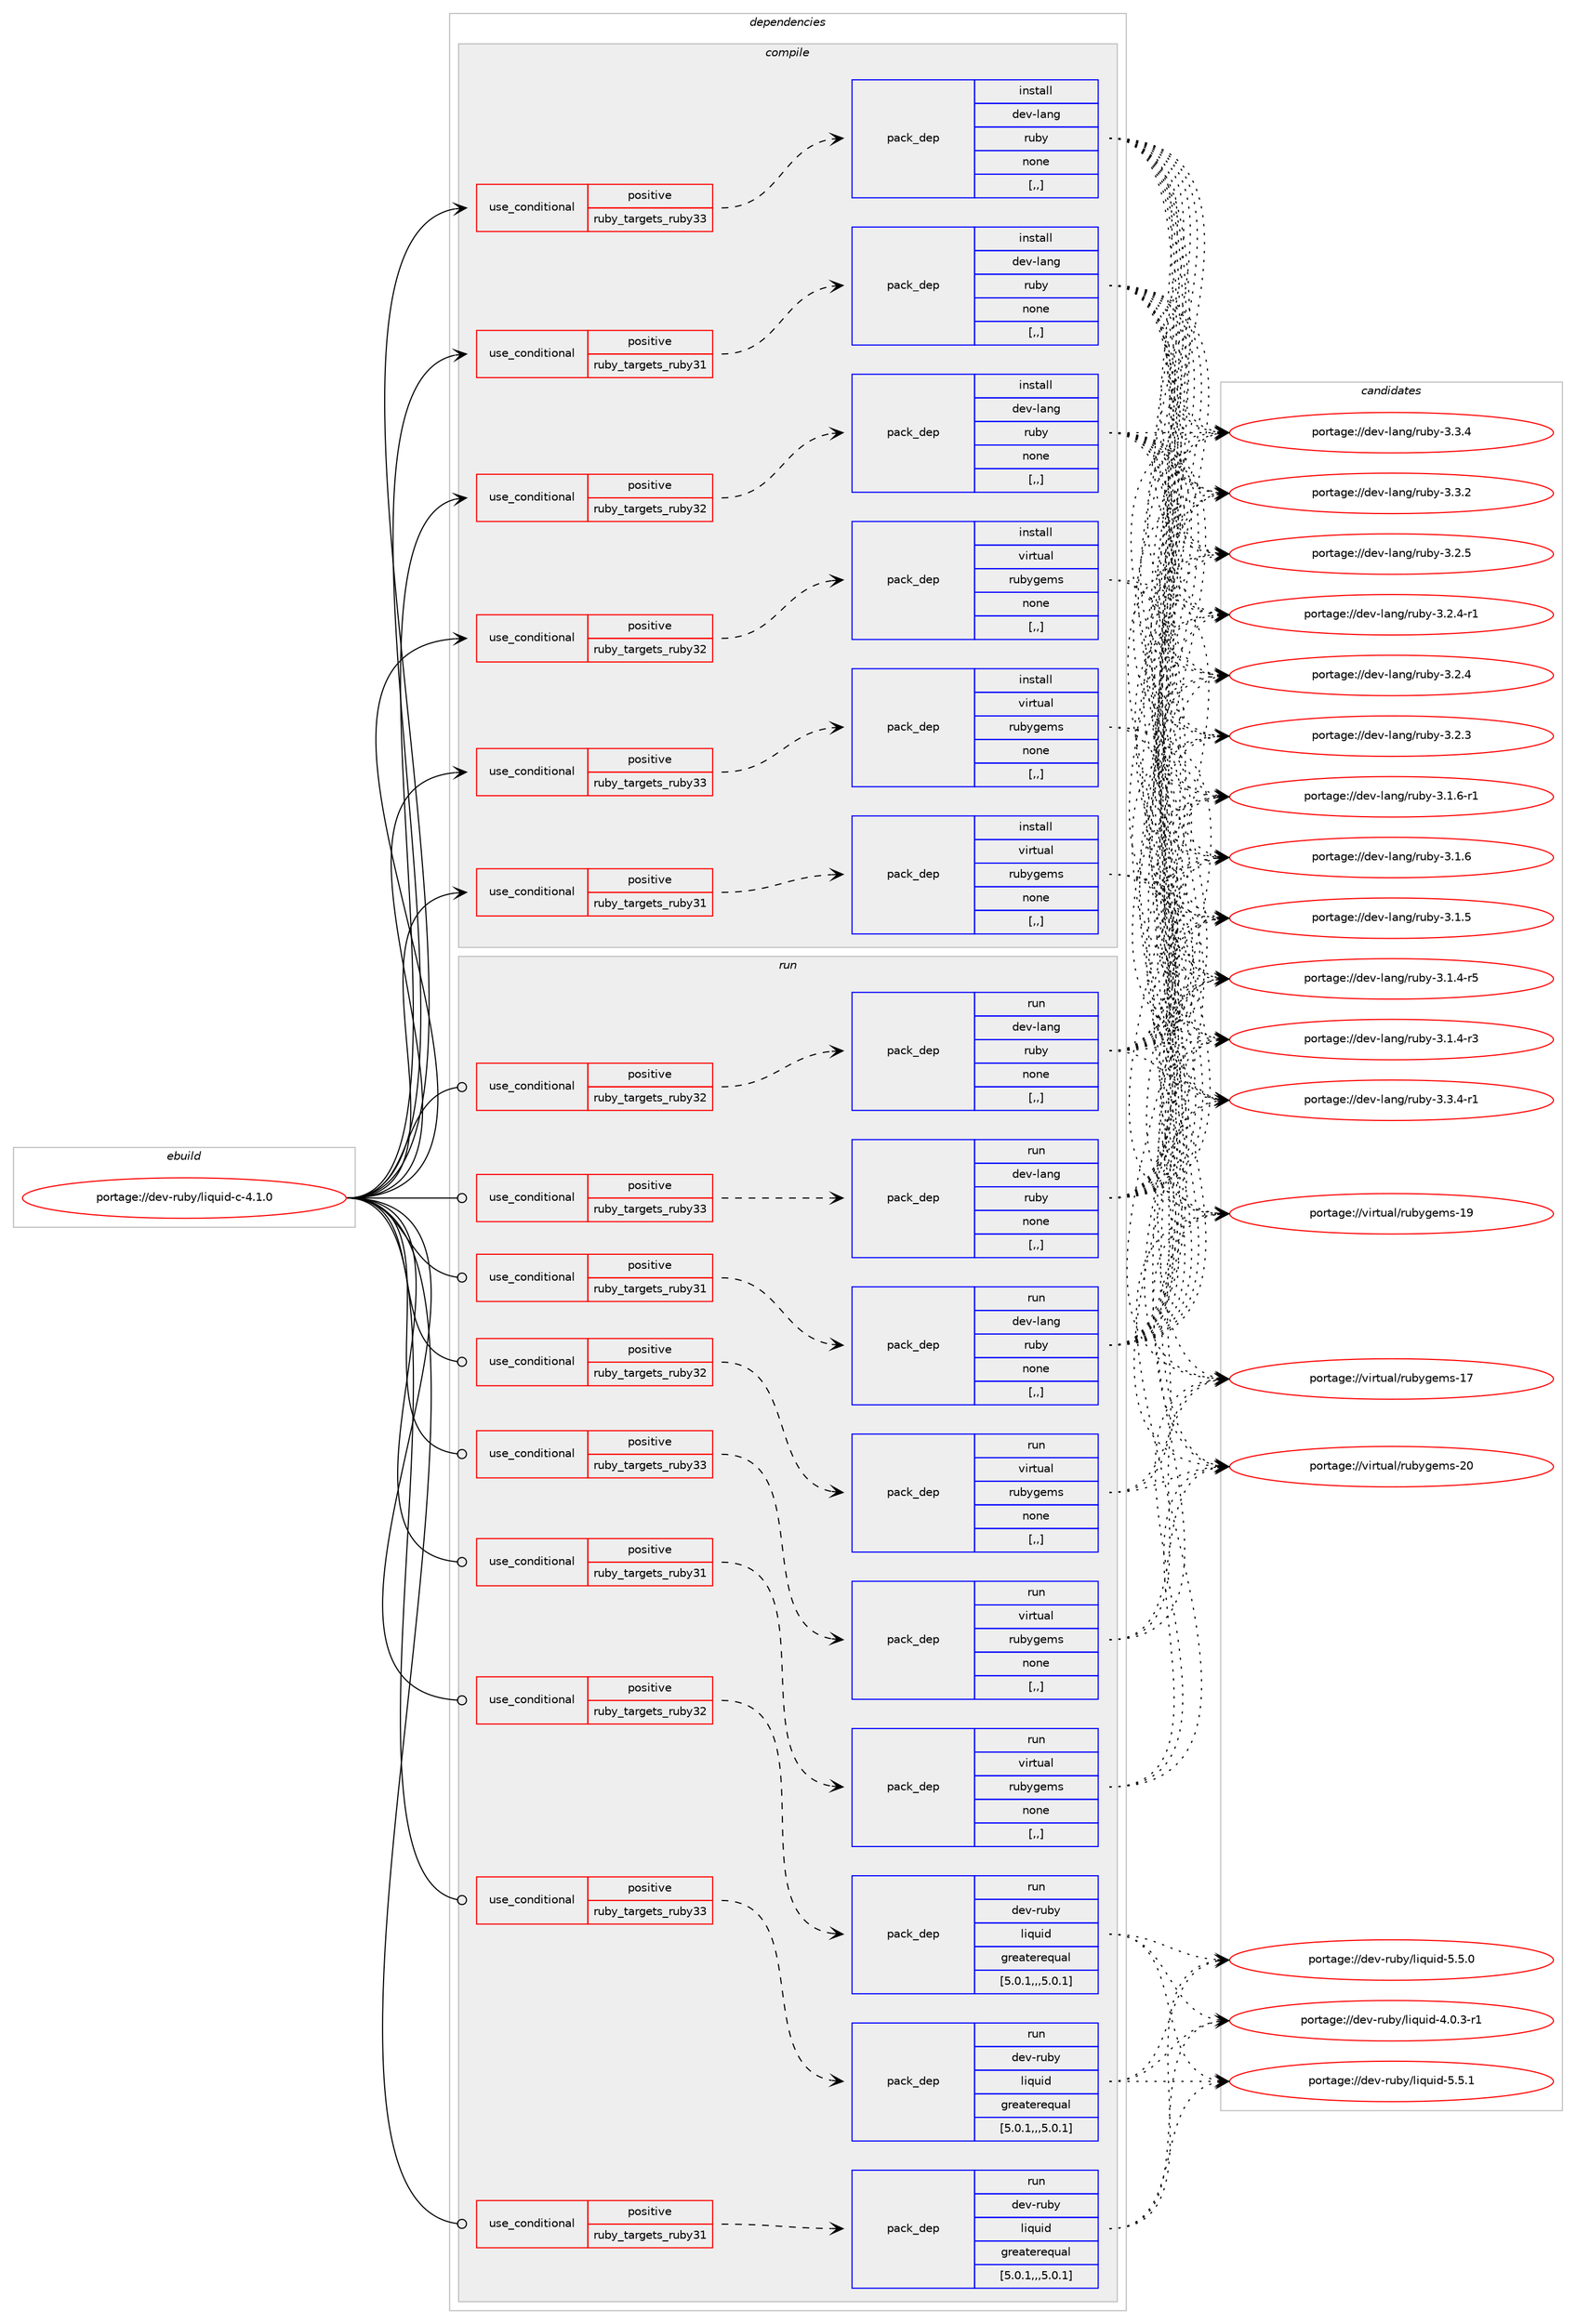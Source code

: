 digraph prolog {

# *************
# Graph options
# *************

newrank=true;
concentrate=true;
compound=true;
graph [rankdir=LR,fontname=Helvetica,fontsize=10,ranksep=1.5];#, ranksep=2.5, nodesep=0.2];
edge  [arrowhead=vee];
node  [fontname=Helvetica,fontsize=10];

# **********
# The ebuild
# **********

subgraph cluster_leftcol {
color=gray;
label=<<i>ebuild</i>>;
id [label="portage://dev-ruby/liquid-c-4.1.0", color=red, width=4, href="../dev-ruby/liquid-c-4.1.0.svg"];
}

# ****************
# The dependencies
# ****************

subgraph cluster_midcol {
color=gray;
label=<<i>dependencies</i>>;
subgraph cluster_compile {
fillcolor="#eeeeee";
style=filled;
label=<<i>compile</i>>;
subgraph cond49993 {
dependency188681 [label=<<TABLE BORDER="0" CELLBORDER="1" CELLSPACING="0" CELLPADDING="4"><TR><TD ROWSPAN="3" CELLPADDING="10">use_conditional</TD></TR><TR><TD>positive</TD></TR><TR><TD>ruby_targets_ruby31</TD></TR></TABLE>>, shape=none, color=red];
subgraph pack137349 {
dependency188682 [label=<<TABLE BORDER="0" CELLBORDER="1" CELLSPACING="0" CELLPADDING="4" WIDTH="220"><TR><TD ROWSPAN="6" CELLPADDING="30">pack_dep</TD></TR><TR><TD WIDTH="110">install</TD></TR><TR><TD>dev-lang</TD></TR><TR><TD>ruby</TD></TR><TR><TD>none</TD></TR><TR><TD>[,,]</TD></TR></TABLE>>, shape=none, color=blue];
}
dependency188681:e -> dependency188682:w [weight=20,style="dashed",arrowhead="vee"];
}
id:e -> dependency188681:w [weight=20,style="solid",arrowhead="vee"];
subgraph cond49994 {
dependency188683 [label=<<TABLE BORDER="0" CELLBORDER="1" CELLSPACING="0" CELLPADDING="4"><TR><TD ROWSPAN="3" CELLPADDING="10">use_conditional</TD></TR><TR><TD>positive</TD></TR><TR><TD>ruby_targets_ruby31</TD></TR></TABLE>>, shape=none, color=red];
subgraph pack137350 {
dependency188684 [label=<<TABLE BORDER="0" CELLBORDER="1" CELLSPACING="0" CELLPADDING="4" WIDTH="220"><TR><TD ROWSPAN="6" CELLPADDING="30">pack_dep</TD></TR><TR><TD WIDTH="110">install</TD></TR><TR><TD>virtual</TD></TR><TR><TD>rubygems</TD></TR><TR><TD>none</TD></TR><TR><TD>[,,]</TD></TR></TABLE>>, shape=none, color=blue];
}
dependency188683:e -> dependency188684:w [weight=20,style="dashed",arrowhead="vee"];
}
id:e -> dependency188683:w [weight=20,style="solid",arrowhead="vee"];
subgraph cond49995 {
dependency188685 [label=<<TABLE BORDER="0" CELLBORDER="1" CELLSPACING="0" CELLPADDING="4"><TR><TD ROWSPAN="3" CELLPADDING="10">use_conditional</TD></TR><TR><TD>positive</TD></TR><TR><TD>ruby_targets_ruby32</TD></TR></TABLE>>, shape=none, color=red];
subgraph pack137351 {
dependency188686 [label=<<TABLE BORDER="0" CELLBORDER="1" CELLSPACING="0" CELLPADDING="4" WIDTH="220"><TR><TD ROWSPAN="6" CELLPADDING="30">pack_dep</TD></TR><TR><TD WIDTH="110">install</TD></TR><TR><TD>dev-lang</TD></TR><TR><TD>ruby</TD></TR><TR><TD>none</TD></TR><TR><TD>[,,]</TD></TR></TABLE>>, shape=none, color=blue];
}
dependency188685:e -> dependency188686:w [weight=20,style="dashed",arrowhead="vee"];
}
id:e -> dependency188685:w [weight=20,style="solid",arrowhead="vee"];
subgraph cond49996 {
dependency188687 [label=<<TABLE BORDER="0" CELLBORDER="1" CELLSPACING="0" CELLPADDING="4"><TR><TD ROWSPAN="3" CELLPADDING="10">use_conditional</TD></TR><TR><TD>positive</TD></TR><TR><TD>ruby_targets_ruby32</TD></TR></TABLE>>, shape=none, color=red];
subgraph pack137352 {
dependency188688 [label=<<TABLE BORDER="0" CELLBORDER="1" CELLSPACING="0" CELLPADDING="4" WIDTH="220"><TR><TD ROWSPAN="6" CELLPADDING="30">pack_dep</TD></TR><TR><TD WIDTH="110">install</TD></TR><TR><TD>virtual</TD></TR><TR><TD>rubygems</TD></TR><TR><TD>none</TD></TR><TR><TD>[,,]</TD></TR></TABLE>>, shape=none, color=blue];
}
dependency188687:e -> dependency188688:w [weight=20,style="dashed",arrowhead="vee"];
}
id:e -> dependency188687:w [weight=20,style="solid",arrowhead="vee"];
subgraph cond49997 {
dependency188689 [label=<<TABLE BORDER="0" CELLBORDER="1" CELLSPACING="0" CELLPADDING="4"><TR><TD ROWSPAN="3" CELLPADDING="10">use_conditional</TD></TR><TR><TD>positive</TD></TR><TR><TD>ruby_targets_ruby33</TD></TR></TABLE>>, shape=none, color=red];
subgraph pack137353 {
dependency188690 [label=<<TABLE BORDER="0" CELLBORDER="1" CELLSPACING="0" CELLPADDING="4" WIDTH="220"><TR><TD ROWSPAN="6" CELLPADDING="30">pack_dep</TD></TR><TR><TD WIDTH="110">install</TD></TR><TR><TD>dev-lang</TD></TR><TR><TD>ruby</TD></TR><TR><TD>none</TD></TR><TR><TD>[,,]</TD></TR></TABLE>>, shape=none, color=blue];
}
dependency188689:e -> dependency188690:w [weight=20,style="dashed",arrowhead="vee"];
}
id:e -> dependency188689:w [weight=20,style="solid",arrowhead="vee"];
subgraph cond49998 {
dependency188691 [label=<<TABLE BORDER="0" CELLBORDER="1" CELLSPACING="0" CELLPADDING="4"><TR><TD ROWSPAN="3" CELLPADDING="10">use_conditional</TD></TR><TR><TD>positive</TD></TR><TR><TD>ruby_targets_ruby33</TD></TR></TABLE>>, shape=none, color=red];
subgraph pack137354 {
dependency188692 [label=<<TABLE BORDER="0" CELLBORDER="1" CELLSPACING="0" CELLPADDING="4" WIDTH="220"><TR><TD ROWSPAN="6" CELLPADDING="30">pack_dep</TD></TR><TR><TD WIDTH="110">install</TD></TR><TR><TD>virtual</TD></TR><TR><TD>rubygems</TD></TR><TR><TD>none</TD></TR><TR><TD>[,,]</TD></TR></TABLE>>, shape=none, color=blue];
}
dependency188691:e -> dependency188692:w [weight=20,style="dashed",arrowhead="vee"];
}
id:e -> dependency188691:w [weight=20,style="solid",arrowhead="vee"];
}
subgraph cluster_compileandrun {
fillcolor="#eeeeee";
style=filled;
label=<<i>compile and run</i>>;
}
subgraph cluster_run {
fillcolor="#eeeeee";
style=filled;
label=<<i>run</i>>;
subgraph cond49999 {
dependency188693 [label=<<TABLE BORDER="0" CELLBORDER="1" CELLSPACING="0" CELLPADDING="4"><TR><TD ROWSPAN="3" CELLPADDING="10">use_conditional</TD></TR><TR><TD>positive</TD></TR><TR><TD>ruby_targets_ruby31</TD></TR></TABLE>>, shape=none, color=red];
subgraph pack137355 {
dependency188694 [label=<<TABLE BORDER="0" CELLBORDER="1" CELLSPACING="0" CELLPADDING="4" WIDTH="220"><TR><TD ROWSPAN="6" CELLPADDING="30">pack_dep</TD></TR><TR><TD WIDTH="110">run</TD></TR><TR><TD>dev-lang</TD></TR><TR><TD>ruby</TD></TR><TR><TD>none</TD></TR><TR><TD>[,,]</TD></TR></TABLE>>, shape=none, color=blue];
}
dependency188693:e -> dependency188694:w [weight=20,style="dashed",arrowhead="vee"];
}
id:e -> dependency188693:w [weight=20,style="solid",arrowhead="odot"];
subgraph cond50000 {
dependency188695 [label=<<TABLE BORDER="0" CELLBORDER="1" CELLSPACING="0" CELLPADDING="4"><TR><TD ROWSPAN="3" CELLPADDING="10">use_conditional</TD></TR><TR><TD>positive</TD></TR><TR><TD>ruby_targets_ruby31</TD></TR></TABLE>>, shape=none, color=red];
subgraph pack137356 {
dependency188696 [label=<<TABLE BORDER="0" CELLBORDER="1" CELLSPACING="0" CELLPADDING="4" WIDTH="220"><TR><TD ROWSPAN="6" CELLPADDING="30">pack_dep</TD></TR><TR><TD WIDTH="110">run</TD></TR><TR><TD>dev-ruby</TD></TR><TR><TD>liquid</TD></TR><TR><TD>greaterequal</TD></TR><TR><TD>[5.0.1,,,5.0.1]</TD></TR></TABLE>>, shape=none, color=blue];
}
dependency188695:e -> dependency188696:w [weight=20,style="dashed",arrowhead="vee"];
}
id:e -> dependency188695:w [weight=20,style="solid",arrowhead="odot"];
subgraph cond50001 {
dependency188697 [label=<<TABLE BORDER="0" CELLBORDER="1" CELLSPACING="0" CELLPADDING="4"><TR><TD ROWSPAN="3" CELLPADDING="10">use_conditional</TD></TR><TR><TD>positive</TD></TR><TR><TD>ruby_targets_ruby31</TD></TR></TABLE>>, shape=none, color=red];
subgraph pack137357 {
dependency188698 [label=<<TABLE BORDER="0" CELLBORDER="1" CELLSPACING="0" CELLPADDING="4" WIDTH="220"><TR><TD ROWSPAN="6" CELLPADDING="30">pack_dep</TD></TR><TR><TD WIDTH="110">run</TD></TR><TR><TD>virtual</TD></TR><TR><TD>rubygems</TD></TR><TR><TD>none</TD></TR><TR><TD>[,,]</TD></TR></TABLE>>, shape=none, color=blue];
}
dependency188697:e -> dependency188698:w [weight=20,style="dashed",arrowhead="vee"];
}
id:e -> dependency188697:w [weight=20,style="solid",arrowhead="odot"];
subgraph cond50002 {
dependency188699 [label=<<TABLE BORDER="0" CELLBORDER="1" CELLSPACING="0" CELLPADDING="4"><TR><TD ROWSPAN="3" CELLPADDING="10">use_conditional</TD></TR><TR><TD>positive</TD></TR><TR><TD>ruby_targets_ruby32</TD></TR></TABLE>>, shape=none, color=red];
subgraph pack137358 {
dependency188700 [label=<<TABLE BORDER="0" CELLBORDER="1" CELLSPACING="0" CELLPADDING="4" WIDTH="220"><TR><TD ROWSPAN="6" CELLPADDING="30">pack_dep</TD></TR><TR><TD WIDTH="110">run</TD></TR><TR><TD>dev-lang</TD></TR><TR><TD>ruby</TD></TR><TR><TD>none</TD></TR><TR><TD>[,,]</TD></TR></TABLE>>, shape=none, color=blue];
}
dependency188699:e -> dependency188700:w [weight=20,style="dashed",arrowhead="vee"];
}
id:e -> dependency188699:w [weight=20,style="solid",arrowhead="odot"];
subgraph cond50003 {
dependency188701 [label=<<TABLE BORDER="0" CELLBORDER="1" CELLSPACING="0" CELLPADDING="4"><TR><TD ROWSPAN="3" CELLPADDING="10">use_conditional</TD></TR><TR><TD>positive</TD></TR><TR><TD>ruby_targets_ruby32</TD></TR></TABLE>>, shape=none, color=red];
subgraph pack137359 {
dependency188702 [label=<<TABLE BORDER="0" CELLBORDER="1" CELLSPACING="0" CELLPADDING="4" WIDTH="220"><TR><TD ROWSPAN="6" CELLPADDING="30">pack_dep</TD></TR><TR><TD WIDTH="110">run</TD></TR><TR><TD>dev-ruby</TD></TR><TR><TD>liquid</TD></TR><TR><TD>greaterequal</TD></TR><TR><TD>[5.0.1,,,5.0.1]</TD></TR></TABLE>>, shape=none, color=blue];
}
dependency188701:e -> dependency188702:w [weight=20,style="dashed",arrowhead="vee"];
}
id:e -> dependency188701:w [weight=20,style="solid",arrowhead="odot"];
subgraph cond50004 {
dependency188703 [label=<<TABLE BORDER="0" CELLBORDER="1" CELLSPACING="0" CELLPADDING="4"><TR><TD ROWSPAN="3" CELLPADDING="10">use_conditional</TD></TR><TR><TD>positive</TD></TR><TR><TD>ruby_targets_ruby32</TD></TR></TABLE>>, shape=none, color=red];
subgraph pack137360 {
dependency188704 [label=<<TABLE BORDER="0" CELLBORDER="1" CELLSPACING="0" CELLPADDING="4" WIDTH="220"><TR><TD ROWSPAN="6" CELLPADDING="30">pack_dep</TD></TR><TR><TD WIDTH="110">run</TD></TR><TR><TD>virtual</TD></TR><TR><TD>rubygems</TD></TR><TR><TD>none</TD></TR><TR><TD>[,,]</TD></TR></TABLE>>, shape=none, color=blue];
}
dependency188703:e -> dependency188704:w [weight=20,style="dashed",arrowhead="vee"];
}
id:e -> dependency188703:w [weight=20,style="solid",arrowhead="odot"];
subgraph cond50005 {
dependency188705 [label=<<TABLE BORDER="0" CELLBORDER="1" CELLSPACING="0" CELLPADDING="4"><TR><TD ROWSPAN="3" CELLPADDING="10">use_conditional</TD></TR><TR><TD>positive</TD></TR><TR><TD>ruby_targets_ruby33</TD></TR></TABLE>>, shape=none, color=red];
subgraph pack137361 {
dependency188706 [label=<<TABLE BORDER="0" CELLBORDER="1" CELLSPACING="0" CELLPADDING="4" WIDTH="220"><TR><TD ROWSPAN="6" CELLPADDING="30">pack_dep</TD></TR><TR><TD WIDTH="110">run</TD></TR><TR><TD>dev-lang</TD></TR><TR><TD>ruby</TD></TR><TR><TD>none</TD></TR><TR><TD>[,,]</TD></TR></TABLE>>, shape=none, color=blue];
}
dependency188705:e -> dependency188706:w [weight=20,style="dashed",arrowhead="vee"];
}
id:e -> dependency188705:w [weight=20,style="solid",arrowhead="odot"];
subgraph cond50006 {
dependency188707 [label=<<TABLE BORDER="0" CELLBORDER="1" CELLSPACING="0" CELLPADDING="4"><TR><TD ROWSPAN="3" CELLPADDING="10">use_conditional</TD></TR><TR><TD>positive</TD></TR><TR><TD>ruby_targets_ruby33</TD></TR></TABLE>>, shape=none, color=red];
subgraph pack137362 {
dependency188708 [label=<<TABLE BORDER="0" CELLBORDER="1" CELLSPACING="0" CELLPADDING="4" WIDTH="220"><TR><TD ROWSPAN="6" CELLPADDING="30">pack_dep</TD></TR><TR><TD WIDTH="110">run</TD></TR><TR><TD>dev-ruby</TD></TR><TR><TD>liquid</TD></TR><TR><TD>greaterequal</TD></TR><TR><TD>[5.0.1,,,5.0.1]</TD></TR></TABLE>>, shape=none, color=blue];
}
dependency188707:e -> dependency188708:w [weight=20,style="dashed",arrowhead="vee"];
}
id:e -> dependency188707:w [weight=20,style="solid",arrowhead="odot"];
subgraph cond50007 {
dependency188709 [label=<<TABLE BORDER="0" CELLBORDER="1" CELLSPACING="0" CELLPADDING="4"><TR><TD ROWSPAN="3" CELLPADDING="10">use_conditional</TD></TR><TR><TD>positive</TD></TR><TR><TD>ruby_targets_ruby33</TD></TR></TABLE>>, shape=none, color=red];
subgraph pack137363 {
dependency188710 [label=<<TABLE BORDER="0" CELLBORDER="1" CELLSPACING="0" CELLPADDING="4" WIDTH="220"><TR><TD ROWSPAN="6" CELLPADDING="30">pack_dep</TD></TR><TR><TD WIDTH="110">run</TD></TR><TR><TD>virtual</TD></TR><TR><TD>rubygems</TD></TR><TR><TD>none</TD></TR><TR><TD>[,,]</TD></TR></TABLE>>, shape=none, color=blue];
}
dependency188709:e -> dependency188710:w [weight=20,style="dashed",arrowhead="vee"];
}
id:e -> dependency188709:w [weight=20,style="solid",arrowhead="odot"];
}
}

# **************
# The candidates
# **************

subgraph cluster_choices {
rank=same;
color=gray;
label=<<i>candidates</i>>;

subgraph choice137349 {
color=black;
nodesep=1;
choice100101118451089711010347114117981214551465146524511449 [label="portage://dev-lang/ruby-3.3.4-r1", color=red, width=4,href="../dev-lang/ruby-3.3.4-r1.svg"];
choice10010111845108971101034711411798121455146514652 [label="portage://dev-lang/ruby-3.3.4", color=red, width=4,href="../dev-lang/ruby-3.3.4.svg"];
choice10010111845108971101034711411798121455146514650 [label="portage://dev-lang/ruby-3.3.2", color=red, width=4,href="../dev-lang/ruby-3.3.2.svg"];
choice10010111845108971101034711411798121455146504653 [label="portage://dev-lang/ruby-3.2.5", color=red, width=4,href="../dev-lang/ruby-3.2.5.svg"];
choice100101118451089711010347114117981214551465046524511449 [label="portage://dev-lang/ruby-3.2.4-r1", color=red, width=4,href="../dev-lang/ruby-3.2.4-r1.svg"];
choice10010111845108971101034711411798121455146504652 [label="portage://dev-lang/ruby-3.2.4", color=red, width=4,href="../dev-lang/ruby-3.2.4.svg"];
choice10010111845108971101034711411798121455146504651 [label="portage://dev-lang/ruby-3.2.3", color=red, width=4,href="../dev-lang/ruby-3.2.3.svg"];
choice100101118451089711010347114117981214551464946544511449 [label="portage://dev-lang/ruby-3.1.6-r1", color=red, width=4,href="../dev-lang/ruby-3.1.6-r1.svg"];
choice10010111845108971101034711411798121455146494654 [label="portage://dev-lang/ruby-3.1.6", color=red, width=4,href="../dev-lang/ruby-3.1.6.svg"];
choice10010111845108971101034711411798121455146494653 [label="portage://dev-lang/ruby-3.1.5", color=red, width=4,href="../dev-lang/ruby-3.1.5.svg"];
choice100101118451089711010347114117981214551464946524511453 [label="portage://dev-lang/ruby-3.1.4-r5", color=red, width=4,href="../dev-lang/ruby-3.1.4-r5.svg"];
choice100101118451089711010347114117981214551464946524511451 [label="portage://dev-lang/ruby-3.1.4-r3", color=red, width=4,href="../dev-lang/ruby-3.1.4-r3.svg"];
dependency188682:e -> choice100101118451089711010347114117981214551465146524511449:w [style=dotted,weight="100"];
dependency188682:e -> choice10010111845108971101034711411798121455146514652:w [style=dotted,weight="100"];
dependency188682:e -> choice10010111845108971101034711411798121455146514650:w [style=dotted,weight="100"];
dependency188682:e -> choice10010111845108971101034711411798121455146504653:w [style=dotted,weight="100"];
dependency188682:e -> choice100101118451089711010347114117981214551465046524511449:w [style=dotted,weight="100"];
dependency188682:e -> choice10010111845108971101034711411798121455146504652:w [style=dotted,weight="100"];
dependency188682:e -> choice10010111845108971101034711411798121455146504651:w [style=dotted,weight="100"];
dependency188682:e -> choice100101118451089711010347114117981214551464946544511449:w [style=dotted,weight="100"];
dependency188682:e -> choice10010111845108971101034711411798121455146494654:w [style=dotted,weight="100"];
dependency188682:e -> choice10010111845108971101034711411798121455146494653:w [style=dotted,weight="100"];
dependency188682:e -> choice100101118451089711010347114117981214551464946524511453:w [style=dotted,weight="100"];
dependency188682:e -> choice100101118451089711010347114117981214551464946524511451:w [style=dotted,weight="100"];
}
subgraph choice137350 {
color=black;
nodesep=1;
choice118105114116117971084711411798121103101109115455048 [label="portage://virtual/rubygems-20", color=red, width=4,href="../virtual/rubygems-20.svg"];
choice118105114116117971084711411798121103101109115454957 [label="portage://virtual/rubygems-19", color=red, width=4,href="../virtual/rubygems-19.svg"];
choice118105114116117971084711411798121103101109115454955 [label="portage://virtual/rubygems-17", color=red, width=4,href="../virtual/rubygems-17.svg"];
dependency188684:e -> choice118105114116117971084711411798121103101109115455048:w [style=dotted,weight="100"];
dependency188684:e -> choice118105114116117971084711411798121103101109115454957:w [style=dotted,weight="100"];
dependency188684:e -> choice118105114116117971084711411798121103101109115454955:w [style=dotted,weight="100"];
}
subgraph choice137351 {
color=black;
nodesep=1;
choice100101118451089711010347114117981214551465146524511449 [label="portage://dev-lang/ruby-3.3.4-r1", color=red, width=4,href="../dev-lang/ruby-3.3.4-r1.svg"];
choice10010111845108971101034711411798121455146514652 [label="portage://dev-lang/ruby-3.3.4", color=red, width=4,href="../dev-lang/ruby-3.3.4.svg"];
choice10010111845108971101034711411798121455146514650 [label="portage://dev-lang/ruby-3.3.2", color=red, width=4,href="../dev-lang/ruby-3.3.2.svg"];
choice10010111845108971101034711411798121455146504653 [label="portage://dev-lang/ruby-3.2.5", color=red, width=4,href="../dev-lang/ruby-3.2.5.svg"];
choice100101118451089711010347114117981214551465046524511449 [label="portage://dev-lang/ruby-3.2.4-r1", color=red, width=4,href="../dev-lang/ruby-3.2.4-r1.svg"];
choice10010111845108971101034711411798121455146504652 [label="portage://dev-lang/ruby-3.2.4", color=red, width=4,href="../dev-lang/ruby-3.2.4.svg"];
choice10010111845108971101034711411798121455146504651 [label="portage://dev-lang/ruby-3.2.3", color=red, width=4,href="../dev-lang/ruby-3.2.3.svg"];
choice100101118451089711010347114117981214551464946544511449 [label="portage://dev-lang/ruby-3.1.6-r1", color=red, width=4,href="../dev-lang/ruby-3.1.6-r1.svg"];
choice10010111845108971101034711411798121455146494654 [label="portage://dev-lang/ruby-3.1.6", color=red, width=4,href="../dev-lang/ruby-3.1.6.svg"];
choice10010111845108971101034711411798121455146494653 [label="portage://dev-lang/ruby-3.1.5", color=red, width=4,href="../dev-lang/ruby-3.1.5.svg"];
choice100101118451089711010347114117981214551464946524511453 [label="portage://dev-lang/ruby-3.1.4-r5", color=red, width=4,href="../dev-lang/ruby-3.1.4-r5.svg"];
choice100101118451089711010347114117981214551464946524511451 [label="portage://dev-lang/ruby-3.1.4-r3", color=red, width=4,href="../dev-lang/ruby-3.1.4-r3.svg"];
dependency188686:e -> choice100101118451089711010347114117981214551465146524511449:w [style=dotted,weight="100"];
dependency188686:e -> choice10010111845108971101034711411798121455146514652:w [style=dotted,weight="100"];
dependency188686:e -> choice10010111845108971101034711411798121455146514650:w [style=dotted,weight="100"];
dependency188686:e -> choice10010111845108971101034711411798121455146504653:w [style=dotted,weight="100"];
dependency188686:e -> choice100101118451089711010347114117981214551465046524511449:w [style=dotted,weight="100"];
dependency188686:e -> choice10010111845108971101034711411798121455146504652:w [style=dotted,weight="100"];
dependency188686:e -> choice10010111845108971101034711411798121455146504651:w [style=dotted,weight="100"];
dependency188686:e -> choice100101118451089711010347114117981214551464946544511449:w [style=dotted,weight="100"];
dependency188686:e -> choice10010111845108971101034711411798121455146494654:w [style=dotted,weight="100"];
dependency188686:e -> choice10010111845108971101034711411798121455146494653:w [style=dotted,weight="100"];
dependency188686:e -> choice100101118451089711010347114117981214551464946524511453:w [style=dotted,weight="100"];
dependency188686:e -> choice100101118451089711010347114117981214551464946524511451:w [style=dotted,weight="100"];
}
subgraph choice137352 {
color=black;
nodesep=1;
choice118105114116117971084711411798121103101109115455048 [label="portage://virtual/rubygems-20", color=red, width=4,href="../virtual/rubygems-20.svg"];
choice118105114116117971084711411798121103101109115454957 [label="portage://virtual/rubygems-19", color=red, width=4,href="../virtual/rubygems-19.svg"];
choice118105114116117971084711411798121103101109115454955 [label="portage://virtual/rubygems-17", color=red, width=4,href="../virtual/rubygems-17.svg"];
dependency188688:e -> choice118105114116117971084711411798121103101109115455048:w [style=dotted,weight="100"];
dependency188688:e -> choice118105114116117971084711411798121103101109115454957:w [style=dotted,weight="100"];
dependency188688:e -> choice118105114116117971084711411798121103101109115454955:w [style=dotted,weight="100"];
}
subgraph choice137353 {
color=black;
nodesep=1;
choice100101118451089711010347114117981214551465146524511449 [label="portage://dev-lang/ruby-3.3.4-r1", color=red, width=4,href="../dev-lang/ruby-3.3.4-r1.svg"];
choice10010111845108971101034711411798121455146514652 [label="portage://dev-lang/ruby-3.3.4", color=red, width=4,href="../dev-lang/ruby-3.3.4.svg"];
choice10010111845108971101034711411798121455146514650 [label="portage://dev-lang/ruby-3.3.2", color=red, width=4,href="../dev-lang/ruby-3.3.2.svg"];
choice10010111845108971101034711411798121455146504653 [label="portage://dev-lang/ruby-3.2.5", color=red, width=4,href="../dev-lang/ruby-3.2.5.svg"];
choice100101118451089711010347114117981214551465046524511449 [label="portage://dev-lang/ruby-3.2.4-r1", color=red, width=4,href="../dev-lang/ruby-3.2.4-r1.svg"];
choice10010111845108971101034711411798121455146504652 [label="portage://dev-lang/ruby-3.2.4", color=red, width=4,href="../dev-lang/ruby-3.2.4.svg"];
choice10010111845108971101034711411798121455146504651 [label="portage://dev-lang/ruby-3.2.3", color=red, width=4,href="../dev-lang/ruby-3.2.3.svg"];
choice100101118451089711010347114117981214551464946544511449 [label="portage://dev-lang/ruby-3.1.6-r1", color=red, width=4,href="../dev-lang/ruby-3.1.6-r1.svg"];
choice10010111845108971101034711411798121455146494654 [label="portage://dev-lang/ruby-3.1.6", color=red, width=4,href="../dev-lang/ruby-3.1.6.svg"];
choice10010111845108971101034711411798121455146494653 [label="portage://dev-lang/ruby-3.1.5", color=red, width=4,href="../dev-lang/ruby-3.1.5.svg"];
choice100101118451089711010347114117981214551464946524511453 [label="portage://dev-lang/ruby-3.1.4-r5", color=red, width=4,href="../dev-lang/ruby-3.1.4-r5.svg"];
choice100101118451089711010347114117981214551464946524511451 [label="portage://dev-lang/ruby-3.1.4-r3", color=red, width=4,href="../dev-lang/ruby-3.1.4-r3.svg"];
dependency188690:e -> choice100101118451089711010347114117981214551465146524511449:w [style=dotted,weight="100"];
dependency188690:e -> choice10010111845108971101034711411798121455146514652:w [style=dotted,weight="100"];
dependency188690:e -> choice10010111845108971101034711411798121455146514650:w [style=dotted,weight="100"];
dependency188690:e -> choice10010111845108971101034711411798121455146504653:w [style=dotted,weight="100"];
dependency188690:e -> choice100101118451089711010347114117981214551465046524511449:w [style=dotted,weight="100"];
dependency188690:e -> choice10010111845108971101034711411798121455146504652:w [style=dotted,weight="100"];
dependency188690:e -> choice10010111845108971101034711411798121455146504651:w [style=dotted,weight="100"];
dependency188690:e -> choice100101118451089711010347114117981214551464946544511449:w [style=dotted,weight="100"];
dependency188690:e -> choice10010111845108971101034711411798121455146494654:w [style=dotted,weight="100"];
dependency188690:e -> choice10010111845108971101034711411798121455146494653:w [style=dotted,weight="100"];
dependency188690:e -> choice100101118451089711010347114117981214551464946524511453:w [style=dotted,weight="100"];
dependency188690:e -> choice100101118451089711010347114117981214551464946524511451:w [style=dotted,weight="100"];
}
subgraph choice137354 {
color=black;
nodesep=1;
choice118105114116117971084711411798121103101109115455048 [label="portage://virtual/rubygems-20", color=red, width=4,href="../virtual/rubygems-20.svg"];
choice118105114116117971084711411798121103101109115454957 [label="portage://virtual/rubygems-19", color=red, width=4,href="../virtual/rubygems-19.svg"];
choice118105114116117971084711411798121103101109115454955 [label="portage://virtual/rubygems-17", color=red, width=4,href="../virtual/rubygems-17.svg"];
dependency188692:e -> choice118105114116117971084711411798121103101109115455048:w [style=dotted,weight="100"];
dependency188692:e -> choice118105114116117971084711411798121103101109115454957:w [style=dotted,weight="100"];
dependency188692:e -> choice118105114116117971084711411798121103101109115454955:w [style=dotted,weight="100"];
}
subgraph choice137355 {
color=black;
nodesep=1;
choice100101118451089711010347114117981214551465146524511449 [label="portage://dev-lang/ruby-3.3.4-r1", color=red, width=4,href="../dev-lang/ruby-3.3.4-r1.svg"];
choice10010111845108971101034711411798121455146514652 [label="portage://dev-lang/ruby-3.3.4", color=red, width=4,href="../dev-lang/ruby-3.3.4.svg"];
choice10010111845108971101034711411798121455146514650 [label="portage://dev-lang/ruby-3.3.2", color=red, width=4,href="../dev-lang/ruby-3.3.2.svg"];
choice10010111845108971101034711411798121455146504653 [label="portage://dev-lang/ruby-3.2.5", color=red, width=4,href="../dev-lang/ruby-3.2.5.svg"];
choice100101118451089711010347114117981214551465046524511449 [label="portage://dev-lang/ruby-3.2.4-r1", color=red, width=4,href="../dev-lang/ruby-3.2.4-r1.svg"];
choice10010111845108971101034711411798121455146504652 [label="portage://dev-lang/ruby-3.2.4", color=red, width=4,href="../dev-lang/ruby-3.2.4.svg"];
choice10010111845108971101034711411798121455146504651 [label="portage://dev-lang/ruby-3.2.3", color=red, width=4,href="../dev-lang/ruby-3.2.3.svg"];
choice100101118451089711010347114117981214551464946544511449 [label="portage://dev-lang/ruby-3.1.6-r1", color=red, width=4,href="../dev-lang/ruby-3.1.6-r1.svg"];
choice10010111845108971101034711411798121455146494654 [label="portage://dev-lang/ruby-3.1.6", color=red, width=4,href="../dev-lang/ruby-3.1.6.svg"];
choice10010111845108971101034711411798121455146494653 [label="portage://dev-lang/ruby-3.1.5", color=red, width=4,href="../dev-lang/ruby-3.1.5.svg"];
choice100101118451089711010347114117981214551464946524511453 [label="portage://dev-lang/ruby-3.1.4-r5", color=red, width=4,href="../dev-lang/ruby-3.1.4-r5.svg"];
choice100101118451089711010347114117981214551464946524511451 [label="portage://dev-lang/ruby-3.1.4-r3", color=red, width=4,href="../dev-lang/ruby-3.1.4-r3.svg"];
dependency188694:e -> choice100101118451089711010347114117981214551465146524511449:w [style=dotted,weight="100"];
dependency188694:e -> choice10010111845108971101034711411798121455146514652:w [style=dotted,weight="100"];
dependency188694:e -> choice10010111845108971101034711411798121455146514650:w [style=dotted,weight="100"];
dependency188694:e -> choice10010111845108971101034711411798121455146504653:w [style=dotted,weight="100"];
dependency188694:e -> choice100101118451089711010347114117981214551465046524511449:w [style=dotted,weight="100"];
dependency188694:e -> choice10010111845108971101034711411798121455146504652:w [style=dotted,weight="100"];
dependency188694:e -> choice10010111845108971101034711411798121455146504651:w [style=dotted,weight="100"];
dependency188694:e -> choice100101118451089711010347114117981214551464946544511449:w [style=dotted,weight="100"];
dependency188694:e -> choice10010111845108971101034711411798121455146494654:w [style=dotted,weight="100"];
dependency188694:e -> choice10010111845108971101034711411798121455146494653:w [style=dotted,weight="100"];
dependency188694:e -> choice100101118451089711010347114117981214551464946524511453:w [style=dotted,weight="100"];
dependency188694:e -> choice100101118451089711010347114117981214551464946524511451:w [style=dotted,weight="100"];
}
subgraph choice137356 {
color=black;
nodesep=1;
choice100101118451141179812147108105113117105100455346534649 [label="portage://dev-ruby/liquid-5.5.1", color=red, width=4,href="../dev-ruby/liquid-5.5.1.svg"];
choice100101118451141179812147108105113117105100455346534648 [label="portage://dev-ruby/liquid-5.5.0", color=red, width=4,href="../dev-ruby/liquid-5.5.0.svg"];
choice1001011184511411798121471081051131171051004552464846514511449 [label="portage://dev-ruby/liquid-4.0.3-r1", color=red, width=4,href="../dev-ruby/liquid-4.0.3-r1.svg"];
dependency188696:e -> choice100101118451141179812147108105113117105100455346534649:w [style=dotted,weight="100"];
dependency188696:e -> choice100101118451141179812147108105113117105100455346534648:w [style=dotted,weight="100"];
dependency188696:e -> choice1001011184511411798121471081051131171051004552464846514511449:w [style=dotted,weight="100"];
}
subgraph choice137357 {
color=black;
nodesep=1;
choice118105114116117971084711411798121103101109115455048 [label="portage://virtual/rubygems-20", color=red, width=4,href="../virtual/rubygems-20.svg"];
choice118105114116117971084711411798121103101109115454957 [label="portage://virtual/rubygems-19", color=red, width=4,href="../virtual/rubygems-19.svg"];
choice118105114116117971084711411798121103101109115454955 [label="portage://virtual/rubygems-17", color=red, width=4,href="../virtual/rubygems-17.svg"];
dependency188698:e -> choice118105114116117971084711411798121103101109115455048:w [style=dotted,weight="100"];
dependency188698:e -> choice118105114116117971084711411798121103101109115454957:w [style=dotted,weight="100"];
dependency188698:e -> choice118105114116117971084711411798121103101109115454955:w [style=dotted,weight="100"];
}
subgraph choice137358 {
color=black;
nodesep=1;
choice100101118451089711010347114117981214551465146524511449 [label="portage://dev-lang/ruby-3.3.4-r1", color=red, width=4,href="../dev-lang/ruby-3.3.4-r1.svg"];
choice10010111845108971101034711411798121455146514652 [label="portage://dev-lang/ruby-3.3.4", color=red, width=4,href="../dev-lang/ruby-3.3.4.svg"];
choice10010111845108971101034711411798121455146514650 [label="portage://dev-lang/ruby-3.3.2", color=red, width=4,href="../dev-lang/ruby-3.3.2.svg"];
choice10010111845108971101034711411798121455146504653 [label="portage://dev-lang/ruby-3.2.5", color=red, width=4,href="../dev-lang/ruby-3.2.5.svg"];
choice100101118451089711010347114117981214551465046524511449 [label="portage://dev-lang/ruby-3.2.4-r1", color=red, width=4,href="../dev-lang/ruby-3.2.4-r1.svg"];
choice10010111845108971101034711411798121455146504652 [label="portage://dev-lang/ruby-3.2.4", color=red, width=4,href="../dev-lang/ruby-3.2.4.svg"];
choice10010111845108971101034711411798121455146504651 [label="portage://dev-lang/ruby-3.2.3", color=red, width=4,href="../dev-lang/ruby-3.2.3.svg"];
choice100101118451089711010347114117981214551464946544511449 [label="portage://dev-lang/ruby-3.1.6-r1", color=red, width=4,href="../dev-lang/ruby-3.1.6-r1.svg"];
choice10010111845108971101034711411798121455146494654 [label="portage://dev-lang/ruby-3.1.6", color=red, width=4,href="../dev-lang/ruby-3.1.6.svg"];
choice10010111845108971101034711411798121455146494653 [label="portage://dev-lang/ruby-3.1.5", color=red, width=4,href="../dev-lang/ruby-3.1.5.svg"];
choice100101118451089711010347114117981214551464946524511453 [label="portage://dev-lang/ruby-3.1.4-r5", color=red, width=4,href="../dev-lang/ruby-3.1.4-r5.svg"];
choice100101118451089711010347114117981214551464946524511451 [label="portage://dev-lang/ruby-3.1.4-r3", color=red, width=4,href="../dev-lang/ruby-3.1.4-r3.svg"];
dependency188700:e -> choice100101118451089711010347114117981214551465146524511449:w [style=dotted,weight="100"];
dependency188700:e -> choice10010111845108971101034711411798121455146514652:w [style=dotted,weight="100"];
dependency188700:e -> choice10010111845108971101034711411798121455146514650:w [style=dotted,weight="100"];
dependency188700:e -> choice10010111845108971101034711411798121455146504653:w [style=dotted,weight="100"];
dependency188700:e -> choice100101118451089711010347114117981214551465046524511449:w [style=dotted,weight="100"];
dependency188700:e -> choice10010111845108971101034711411798121455146504652:w [style=dotted,weight="100"];
dependency188700:e -> choice10010111845108971101034711411798121455146504651:w [style=dotted,weight="100"];
dependency188700:e -> choice100101118451089711010347114117981214551464946544511449:w [style=dotted,weight="100"];
dependency188700:e -> choice10010111845108971101034711411798121455146494654:w [style=dotted,weight="100"];
dependency188700:e -> choice10010111845108971101034711411798121455146494653:w [style=dotted,weight="100"];
dependency188700:e -> choice100101118451089711010347114117981214551464946524511453:w [style=dotted,weight="100"];
dependency188700:e -> choice100101118451089711010347114117981214551464946524511451:w [style=dotted,weight="100"];
}
subgraph choice137359 {
color=black;
nodesep=1;
choice100101118451141179812147108105113117105100455346534649 [label="portage://dev-ruby/liquid-5.5.1", color=red, width=4,href="../dev-ruby/liquid-5.5.1.svg"];
choice100101118451141179812147108105113117105100455346534648 [label="portage://dev-ruby/liquid-5.5.0", color=red, width=4,href="../dev-ruby/liquid-5.5.0.svg"];
choice1001011184511411798121471081051131171051004552464846514511449 [label="portage://dev-ruby/liquid-4.0.3-r1", color=red, width=4,href="../dev-ruby/liquid-4.0.3-r1.svg"];
dependency188702:e -> choice100101118451141179812147108105113117105100455346534649:w [style=dotted,weight="100"];
dependency188702:e -> choice100101118451141179812147108105113117105100455346534648:w [style=dotted,weight="100"];
dependency188702:e -> choice1001011184511411798121471081051131171051004552464846514511449:w [style=dotted,weight="100"];
}
subgraph choice137360 {
color=black;
nodesep=1;
choice118105114116117971084711411798121103101109115455048 [label="portage://virtual/rubygems-20", color=red, width=4,href="../virtual/rubygems-20.svg"];
choice118105114116117971084711411798121103101109115454957 [label="portage://virtual/rubygems-19", color=red, width=4,href="../virtual/rubygems-19.svg"];
choice118105114116117971084711411798121103101109115454955 [label="portage://virtual/rubygems-17", color=red, width=4,href="../virtual/rubygems-17.svg"];
dependency188704:e -> choice118105114116117971084711411798121103101109115455048:w [style=dotted,weight="100"];
dependency188704:e -> choice118105114116117971084711411798121103101109115454957:w [style=dotted,weight="100"];
dependency188704:e -> choice118105114116117971084711411798121103101109115454955:w [style=dotted,weight="100"];
}
subgraph choice137361 {
color=black;
nodesep=1;
choice100101118451089711010347114117981214551465146524511449 [label="portage://dev-lang/ruby-3.3.4-r1", color=red, width=4,href="../dev-lang/ruby-3.3.4-r1.svg"];
choice10010111845108971101034711411798121455146514652 [label="portage://dev-lang/ruby-3.3.4", color=red, width=4,href="../dev-lang/ruby-3.3.4.svg"];
choice10010111845108971101034711411798121455146514650 [label="portage://dev-lang/ruby-3.3.2", color=red, width=4,href="../dev-lang/ruby-3.3.2.svg"];
choice10010111845108971101034711411798121455146504653 [label="portage://dev-lang/ruby-3.2.5", color=red, width=4,href="../dev-lang/ruby-3.2.5.svg"];
choice100101118451089711010347114117981214551465046524511449 [label="portage://dev-lang/ruby-3.2.4-r1", color=red, width=4,href="../dev-lang/ruby-3.2.4-r1.svg"];
choice10010111845108971101034711411798121455146504652 [label="portage://dev-lang/ruby-3.2.4", color=red, width=4,href="../dev-lang/ruby-3.2.4.svg"];
choice10010111845108971101034711411798121455146504651 [label="portage://dev-lang/ruby-3.2.3", color=red, width=4,href="../dev-lang/ruby-3.2.3.svg"];
choice100101118451089711010347114117981214551464946544511449 [label="portage://dev-lang/ruby-3.1.6-r1", color=red, width=4,href="../dev-lang/ruby-3.1.6-r1.svg"];
choice10010111845108971101034711411798121455146494654 [label="portage://dev-lang/ruby-3.1.6", color=red, width=4,href="../dev-lang/ruby-3.1.6.svg"];
choice10010111845108971101034711411798121455146494653 [label="portage://dev-lang/ruby-3.1.5", color=red, width=4,href="../dev-lang/ruby-3.1.5.svg"];
choice100101118451089711010347114117981214551464946524511453 [label="portage://dev-lang/ruby-3.1.4-r5", color=red, width=4,href="../dev-lang/ruby-3.1.4-r5.svg"];
choice100101118451089711010347114117981214551464946524511451 [label="portage://dev-lang/ruby-3.1.4-r3", color=red, width=4,href="../dev-lang/ruby-3.1.4-r3.svg"];
dependency188706:e -> choice100101118451089711010347114117981214551465146524511449:w [style=dotted,weight="100"];
dependency188706:e -> choice10010111845108971101034711411798121455146514652:w [style=dotted,weight="100"];
dependency188706:e -> choice10010111845108971101034711411798121455146514650:w [style=dotted,weight="100"];
dependency188706:e -> choice10010111845108971101034711411798121455146504653:w [style=dotted,weight="100"];
dependency188706:e -> choice100101118451089711010347114117981214551465046524511449:w [style=dotted,weight="100"];
dependency188706:e -> choice10010111845108971101034711411798121455146504652:w [style=dotted,weight="100"];
dependency188706:e -> choice10010111845108971101034711411798121455146504651:w [style=dotted,weight="100"];
dependency188706:e -> choice100101118451089711010347114117981214551464946544511449:w [style=dotted,weight="100"];
dependency188706:e -> choice10010111845108971101034711411798121455146494654:w [style=dotted,weight="100"];
dependency188706:e -> choice10010111845108971101034711411798121455146494653:w [style=dotted,weight="100"];
dependency188706:e -> choice100101118451089711010347114117981214551464946524511453:w [style=dotted,weight="100"];
dependency188706:e -> choice100101118451089711010347114117981214551464946524511451:w [style=dotted,weight="100"];
}
subgraph choice137362 {
color=black;
nodesep=1;
choice100101118451141179812147108105113117105100455346534649 [label="portage://dev-ruby/liquid-5.5.1", color=red, width=4,href="../dev-ruby/liquid-5.5.1.svg"];
choice100101118451141179812147108105113117105100455346534648 [label="portage://dev-ruby/liquid-5.5.0", color=red, width=4,href="../dev-ruby/liquid-5.5.0.svg"];
choice1001011184511411798121471081051131171051004552464846514511449 [label="portage://dev-ruby/liquid-4.0.3-r1", color=red, width=4,href="../dev-ruby/liquid-4.0.3-r1.svg"];
dependency188708:e -> choice100101118451141179812147108105113117105100455346534649:w [style=dotted,weight="100"];
dependency188708:e -> choice100101118451141179812147108105113117105100455346534648:w [style=dotted,weight="100"];
dependency188708:e -> choice1001011184511411798121471081051131171051004552464846514511449:w [style=dotted,weight="100"];
}
subgraph choice137363 {
color=black;
nodesep=1;
choice118105114116117971084711411798121103101109115455048 [label="portage://virtual/rubygems-20", color=red, width=4,href="../virtual/rubygems-20.svg"];
choice118105114116117971084711411798121103101109115454957 [label="portage://virtual/rubygems-19", color=red, width=4,href="../virtual/rubygems-19.svg"];
choice118105114116117971084711411798121103101109115454955 [label="portage://virtual/rubygems-17", color=red, width=4,href="../virtual/rubygems-17.svg"];
dependency188710:e -> choice118105114116117971084711411798121103101109115455048:w [style=dotted,weight="100"];
dependency188710:e -> choice118105114116117971084711411798121103101109115454957:w [style=dotted,weight="100"];
dependency188710:e -> choice118105114116117971084711411798121103101109115454955:w [style=dotted,weight="100"];
}
}

}
